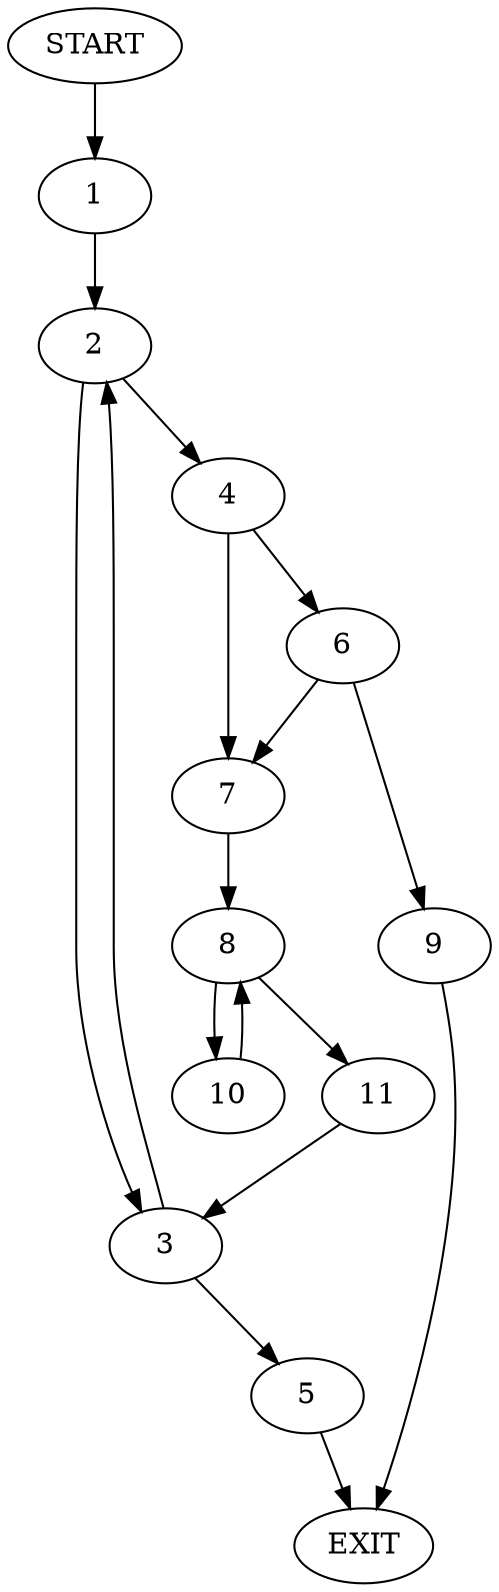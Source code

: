 digraph {
0 [label="START"]
12 [label="EXIT"]
0 -> 1
1 -> 2
2 -> 3
2 -> 4
3 -> 5
3 -> 2
4 -> 6
4 -> 7
7 -> 8
6 -> 9
6 -> 7
9 -> 12
8 -> 10
8 -> 11
11 -> 3
10 -> 8
5 -> 12
}
